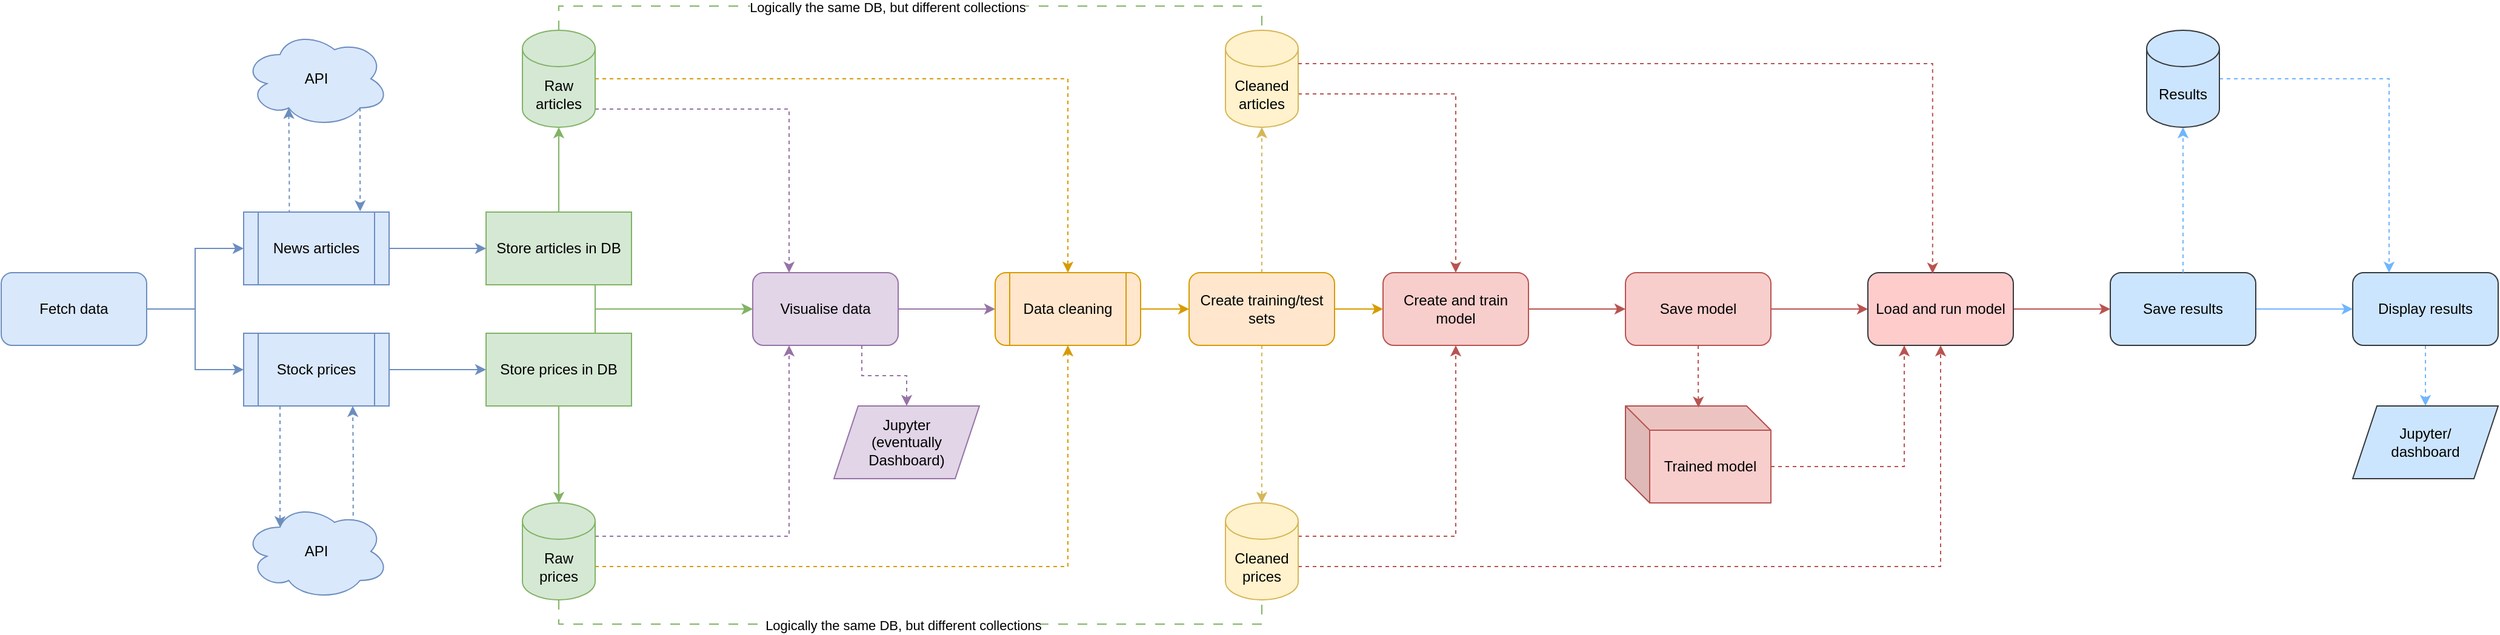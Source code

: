 <mxfile version="23.1.5" type="github">
  <diagram name="Page-1" id="9zuESjNG0WmEuEi5x5Ge">
    <mxGraphModel dx="5209" dy="2522" grid="1" gridSize="10" guides="1" tooltips="1" connect="1" arrows="1" fold="1" page="1" pageScale="1" pageWidth="827" pageHeight="1169" math="0" shadow="0">
      <root>
        <mxCell id="0" />
        <mxCell id="1" parent="0" />
        <mxCell id="MSwfIHUlSuBdwuB2zBwW-1" value="API" style="ellipse;shape=cloud;whiteSpace=wrap;html=1;fillColor=#dae8fc;strokeColor=#6c8ebf;" vertex="1" parent="1">
          <mxGeometry x="260" y="200" width="120" height="80" as="geometry" />
        </mxCell>
        <mxCell id="MSwfIHUlSuBdwuB2zBwW-53" style="edgeStyle=orthogonalEdgeStyle;rounded=0;orthogonalLoop=1;jettySize=auto;html=1;exitX=1;exitY=1;exitDx=0;exitDy=-15;exitPerimeter=0;entryX=0.25;entryY=0;entryDx=0;entryDy=0;dashed=1;fillColor=#e1d5e7;strokeColor=#9673a6;" edge="1" parent="1" source="MSwfIHUlSuBdwuB2zBwW-8" target="MSwfIHUlSuBdwuB2zBwW-29">
          <mxGeometry relative="1" as="geometry">
            <mxPoint x="660" y="390" as="targetPoint" />
          </mxGeometry>
        </mxCell>
        <mxCell id="MSwfIHUlSuBdwuB2zBwW-54" style="edgeStyle=orthogonalEdgeStyle;rounded=0;orthogonalLoop=1;jettySize=auto;html=1;exitX=1;exitY=0.5;exitDx=0;exitDy=0;exitPerimeter=0;entryX=0.5;entryY=0;entryDx=0;entryDy=0;fillColor=#ffe6cc;strokeColor=#d79b00;dashed=1;" edge="1" parent="1" source="MSwfIHUlSuBdwuB2zBwW-8" target="MSwfIHUlSuBdwuB2zBwW-33">
          <mxGeometry relative="1" as="geometry" />
        </mxCell>
        <mxCell id="MSwfIHUlSuBdwuB2zBwW-8" value="Raw articles" style="shape=cylinder3;whiteSpace=wrap;html=1;boundedLbl=1;backgroundOutline=1;size=15;fillColor=#d5e8d4;strokeColor=#82b366;" vertex="1" parent="1">
          <mxGeometry x="490" y="200" width="60" height="80" as="geometry" />
        </mxCell>
        <mxCell id="MSwfIHUlSuBdwuB2zBwW-16" style="edgeStyle=orthogonalEdgeStyle;rounded=0;orthogonalLoop=1;jettySize=auto;html=1;exitX=1;exitY=0.5;exitDx=0;exitDy=0;entryX=0;entryY=0.5;entryDx=0;entryDy=0;fillColor=#dae8fc;strokeColor=#6c8ebf;" edge="1" parent="1" source="MSwfIHUlSuBdwuB2zBwW-10" target="MSwfIHUlSuBdwuB2zBwW-11">
          <mxGeometry relative="1" as="geometry" />
        </mxCell>
        <mxCell id="MSwfIHUlSuBdwuB2zBwW-17" style="edgeStyle=orthogonalEdgeStyle;rounded=0;orthogonalLoop=1;jettySize=auto;html=1;exitX=1;exitY=0.5;exitDx=0;exitDy=0;entryX=0;entryY=0.5;entryDx=0;entryDy=0;fillColor=#dae8fc;strokeColor=#6c8ebf;" edge="1" parent="1" source="MSwfIHUlSuBdwuB2zBwW-10" target="MSwfIHUlSuBdwuB2zBwW-12">
          <mxGeometry relative="1" as="geometry" />
        </mxCell>
        <mxCell id="MSwfIHUlSuBdwuB2zBwW-10" value="Fetch data" style="rounded=1;whiteSpace=wrap;html=1;fillColor=#dae8fc;strokeColor=#6c8ebf;" vertex="1" parent="1">
          <mxGeometry x="60" y="400" width="120" height="60" as="geometry" />
        </mxCell>
        <mxCell id="MSwfIHUlSuBdwuB2zBwW-14" value="" style="edgeStyle=orthogonalEdgeStyle;rounded=0;orthogonalLoop=1;jettySize=auto;html=1;entryX=0.31;entryY=0.8;entryDx=0;entryDy=0;entryPerimeter=0;exitX=0.314;exitY=0.021;exitDx=0;exitDy=0;exitPerimeter=0;dashed=1;fillColor=#dae8fc;strokeColor=#6c8ebf;" edge="1" parent="1" source="MSwfIHUlSuBdwuB2zBwW-11" target="MSwfIHUlSuBdwuB2zBwW-1">
          <mxGeometry relative="1" as="geometry" />
        </mxCell>
        <mxCell id="MSwfIHUlSuBdwuB2zBwW-19" value="" style="edgeStyle=orthogonalEdgeStyle;rounded=0;orthogonalLoop=1;jettySize=auto;html=1;fillColor=#dae8fc;strokeColor=#6c8ebf;" edge="1" parent="1" source="MSwfIHUlSuBdwuB2zBwW-11" target="MSwfIHUlSuBdwuB2zBwW-18">
          <mxGeometry relative="1" as="geometry" />
        </mxCell>
        <mxCell id="MSwfIHUlSuBdwuB2zBwW-11" value="News articles" style="shape=process;whiteSpace=wrap;html=1;backgroundOutline=1;fillColor=#dae8fc;strokeColor=#6c8ebf;" vertex="1" parent="1">
          <mxGeometry x="260" y="350" width="120" height="60" as="geometry" />
        </mxCell>
        <mxCell id="MSwfIHUlSuBdwuB2zBwW-15" value="" style="edgeStyle=orthogonalEdgeStyle;rounded=0;orthogonalLoop=1;jettySize=auto;html=1;exitX=0.25;exitY=1;exitDx=0;exitDy=0;entryX=0.25;entryY=0.25;entryDx=0;entryDy=0;entryPerimeter=0;dashed=1;fillColor=#dae8fc;strokeColor=#6c8ebf;" edge="1" parent="1" source="MSwfIHUlSuBdwuB2zBwW-12" target="MSwfIHUlSuBdwuB2zBwW-13">
          <mxGeometry relative="1" as="geometry" />
        </mxCell>
        <mxCell id="MSwfIHUlSuBdwuB2zBwW-22" value="" style="edgeStyle=orthogonalEdgeStyle;rounded=0;orthogonalLoop=1;jettySize=auto;html=1;fillColor=#dae8fc;strokeColor=#6c8ebf;" edge="1" parent="1" source="MSwfIHUlSuBdwuB2zBwW-12" target="MSwfIHUlSuBdwuB2zBwW-21">
          <mxGeometry relative="1" as="geometry" />
        </mxCell>
        <mxCell id="MSwfIHUlSuBdwuB2zBwW-12" value="Stock prices" style="shape=process;whiteSpace=wrap;html=1;backgroundOutline=1;fillColor=#dae8fc;strokeColor=#6c8ebf;" vertex="1" parent="1">
          <mxGeometry x="260" y="450" width="120" height="60" as="geometry" />
        </mxCell>
        <mxCell id="MSwfIHUlSuBdwuB2zBwW-27" style="edgeStyle=orthogonalEdgeStyle;rounded=0;orthogonalLoop=1;jettySize=auto;html=1;exitX=0.753;exitY=0.206;exitDx=0;exitDy=0;exitPerimeter=0;entryX=0.75;entryY=1;entryDx=0;entryDy=0;dashed=1;fillColor=#dae8fc;strokeColor=#6c8ebf;" edge="1" parent="1" source="MSwfIHUlSuBdwuB2zBwW-13" target="MSwfIHUlSuBdwuB2zBwW-12">
          <mxGeometry relative="1" as="geometry" />
        </mxCell>
        <mxCell id="MSwfIHUlSuBdwuB2zBwW-13" value="API" style="ellipse;shape=cloud;whiteSpace=wrap;html=1;fillColor=#dae8fc;strokeColor=#6c8ebf;" vertex="1" parent="1">
          <mxGeometry x="260" y="590" width="120" height="80" as="geometry" />
        </mxCell>
        <mxCell id="MSwfIHUlSuBdwuB2zBwW-23" value="" style="edgeStyle=orthogonalEdgeStyle;rounded=0;orthogonalLoop=1;jettySize=auto;html=1;fillColor=#d5e8d4;strokeColor=#82b366;" edge="1" parent="1" source="MSwfIHUlSuBdwuB2zBwW-18" target="MSwfIHUlSuBdwuB2zBwW-8">
          <mxGeometry relative="1" as="geometry" />
        </mxCell>
        <mxCell id="MSwfIHUlSuBdwuB2zBwW-56" style="edgeStyle=orthogonalEdgeStyle;rounded=0;orthogonalLoop=1;jettySize=auto;html=1;exitX=0.75;exitY=1;exitDx=0;exitDy=0;fillColor=#d5e8d4;strokeColor=#82b366;" edge="1" parent="1" source="MSwfIHUlSuBdwuB2zBwW-18" target="MSwfIHUlSuBdwuB2zBwW-29">
          <mxGeometry relative="1" as="geometry" />
        </mxCell>
        <mxCell id="MSwfIHUlSuBdwuB2zBwW-18" value="Store articles in DB" style="whiteSpace=wrap;html=1;fillColor=#d5e8d4;strokeColor=#82b366;" vertex="1" parent="1">
          <mxGeometry x="460" y="350" width="120" height="60" as="geometry" />
        </mxCell>
        <mxCell id="MSwfIHUlSuBdwuB2zBwW-52" style="edgeStyle=orthogonalEdgeStyle;rounded=0;orthogonalLoop=1;jettySize=auto;html=1;exitX=1;exitY=0;exitDx=0;exitDy=27.5;exitPerimeter=0;entryX=0.25;entryY=1;entryDx=0;entryDy=0;dashed=1;fillColor=#e1d5e7;strokeColor=#9673a6;" edge="1" parent="1" source="MSwfIHUlSuBdwuB2zBwW-20" target="MSwfIHUlSuBdwuB2zBwW-29">
          <mxGeometry relative="1" as="geometry" />
        </mxCell>
        <mxCell id="MSwfIHUlSuBdwuB2zBwW-55" style="edgeStyle=orthogonalEdgeStyle;rounded=0;orthogonalLoop=1;jettySize=auto;html=1;exitX=1;exitY=0;exitDx=0;exitDy=52.5;exitPerimeter=0;fillColor=#ffe6cc;strokeColor=#d79b00;dashed=1;" edge="1" parent="1" source="MSwfIHUlSuBdwuB2zBwW-20" target="MSwfIHUlSuBdwuB2zBwW-33">
          <mxGeometry relative="1" as="geometry" />
        </mxCell>
        <mxCell id="MSwfIHUlSuBdwuB2zBwW-20" value="Raw prices" style="shape=cylinder3;whiteSpace=wrap;html=1;boundedLbl=1;backgroundOutline=1;size=15;fillColor=#d5e8d4;strokeColor=#82b366;" vertex="1" parent="1">
          <mxGeometry x="490" y="590" width="60" height="80" as="geometry" />
        </mxCell>
        <mxCell id="MSwfIHUlSuBdwuB2zBwW-24" value="" style="edgeStyle=orthogonalEdgeStyle;rounded=0;orthogonalLoop=1;jettySize=auto;html=1;fillColor=#d5e8d4;strokeColor=#82b366;" edge="1" parent="1" source="MSwfIHUlSuBdwuB2zBwW-21" target="MSwfIHUlSuBdwuB2zBwW-20">
          <mxGeometry relative="1" as="geometry" />
        </mxCell>
        <mxCell id="MSwfIHUlSuBdwuB2zBwW-58" style="edgeStyle=orthogonalEdgeStyle;rounded=0;orthogonalLoop=1;jettySize=auto;html=1;exitX=0.75;exitY=0;exitDx=0;exitDy=0;entryX=0;entryY=0.5;entryDx=0;entryDy=0;fillColor=#d5e8d4;strokeColor=#82b366;" edge="1" parent="1" source="MSwfIHUlSuBdwuB2zBwW-21" target="MSwfIHUlSuBdwuB2zBwW-29">
          <mxGeometry relative="1" as="geometry" />
        </mxCell>
        <mxCell id="MSwfIHUlSuBdwuB2zBwW-21" value="Store prices in DB" style="whiteSpace=wrap;html=1;fillColor=#d5e8d4;strokeColor=#82b366;" vertex="1" parent="1">
          <mxGeometry x="460" y="450" width="120" height="60" as="geometry" />
        </mxCell>
        <mxCell id="MSwfIHUlSuBdwuB2zBwW-26" style="edgeStyle=orthogonalEdgeStyle;rounded=0;orthogonalLoop=1;jettySize=auto;html=1;exitX=0.8;exitY=0.8;exitDx=0;exitDy=0;exitPerimeter=0;entryX=0.801;entryY=-0.011;entryDx=0;entryDy=0;entryPerimeter=0;dashed=1;fillColor=#dae8fc;strokeColor=#6c8ebf;" edge="1" parent="1" source="MSwfIHUlSuBdwuB2zBwW-1" target="MSwfIHUlSuBdwuB2zBwW-11">
          <mxGeometry relative="1" as="geometry">
            <mxPoint x="355" y="350" as="targetPoint" />
            <Array as="points">
              <mxPoint x="356" y="280" />
              <mxPoint x="356" y="280" />
            </Array>
          </mxGeometry>
        </mxCell>
        <mxCell id="MSwfIHUlSuBdwuB2zBwW-34" value="" style="edgeStyle=orthogonalEdgeStyle;rounded=0;orthogonalLoop=1;jettySize=auto;html=1;fillColor=#e1d5e7;strokeColor=#9673a6;" edge="1" parent="1" source="MSwfIHUlSuBdwuB2zBwW-29" target="MSwfIHUlSuBdwuB2zBwW-33">
          <mxGeometry relative="1" as="geometry" />
        </mxCell>
        <mxCell id="MSwfIHUlSuBdwuB2zBwW-38" style="edgeStyle=orthogonalEdgeStyle;rounded=0;orthogonalLoop=1;jettySize=auto;html=1;exitX=0.75;exitY=1;exitDx=0;exitDy=0;fillColor=#e1d5e7;strokeColor=#9673a6;entryX=0.5;entryY=0;entryDx=0;entryDy=0;dashed=1;" edge="1" parent="1" source="MSwfIHUlSuBdwuB2zBwW-29" target="MSwfIHUlSuBdwuB2zBwW-37">
          <mxGeometry relative="1" as="geometry" />
        </mxCell>
        <mxCell id="MSwfIHUlSuBdwuB2zBwW-29" value="Visualise data" style="rounded=1;whiteSpace=wrap;html=1;fillColor=#e1d5e7;strokeColor=#9673a6;" vertex="1" parent="1">
          <mxGeometry x="680" y="400" width="120" height="60" as="geometry" />
        </mxCell>
        <mxCell id="MSwfIHUlSuBdwuB2zBwW-70" value="" style="edgeStyle=orthogonalEdgeStyle;rounded=0;orthogonalLoop=1;jettySize=auto;html=1;fillColor=#ffe6cc;strokeColor=#d79b00;" edge="1" parent="1" source="MSwfIHUlSuBdwuB2zBwW-33" target="MSwfIHUlSuBdwuB2zBwW-69">
          <mxGeometry relative="1" as="geometry" />
        </mxCell>
        <mxCell id="MSwfIHUlSuBdwuB2zBwW-33" value="Data cleaning" style="shape=process;whiteSpace=wrap;html=1;backgroundOutline=1;rounded=1;fillColor=#ffe6cc;strokeColor=#d79b00;" vertex="1" parent="1">
          <mxGeometry x="880" y="400" width="120" height="60" as="geometry" />
        </mxCell>
        <mxCell id="MSwfIHUlSuBdwuB2zBwW-37" value="Jupyter&lt;br&gt;(eventually Dashboard)" style="shape=parallelogram;perimeter=parallelogramPerimeter;whiteSpace=wrap;html=1;fixedSize=1;fillColor=#e1d5e7;strokeColor=#9673a6;" vertex="1" parent="1">
          <mxGeometry x="747" y="510" width="120" height="60" as="geometry" />
        </mxCell>
        <mxCell id="MSwfIHUlSuBdwuB2zBwW-61" style="edgeStyle=orthogonalEdgeStyle;rounded=0;orthogonalLoop=1;jettySize=auto;html=1;exitX=1;exitY=0;exitDx=0;exitDy=52.5;exitPerimeter=0;entryX=0.5;entryY=0;entryDx=0;entryDy=0;fillColor=#f8cecc;strokeColor=#b85450;dashed=1;" edge="1" parent="1" source="MSwfIHUlSuBdwuB2zBwW-41" target="MSwfIHUlSuBdwuB2zBwW-49">
          <mxGeometry relative="1" as="geometry" />
        </mxCell>
        <mxCell id="MSwfIHUlSuBdwuB2zBwW-41" value="Cleaned articles" style="shape=cylinder3;whiteSpace=wrap;html=1;boundedLbl=1;backgroundOutline=1;size=15;fillColor=#fff2cc;strokeColor=#d6b656;" vertex="1" parent="1">
          <mxGeometry x="1070" y="200" width="60" height="80" as="geometry" />
        </mxCell>
        <mxCell id="MSwfIHUlSuBdwuB2zBwW-62" style="edgeStyle=orthogonalEdgeStyle;rounded=0;orthogonalLoop=1;jettySize=auto;html=1;entryX=0.5;entryY=1;entryDx=0;entryDy=0;fillColor=#f8cecc;strokeColor=#b85450;dashed=1;exitX=1;exitY=0;exitDx=0;exitDy=27.5;exitPerimeter=0;" edge="1" parent="1" source="MSwfIHUlSuBdwuB2zBwW-42" target="MSwfIHUlSuBdwuB2zBwW-49">
          <mxGeometry relative="1" as="geometry">
            <mxPoint x="1150" y="640" as="sourcePoint" />
          </mxGeometry>
        </mxCell>
        <mxCell id="MSwfIHUlSuBdwuB2zBwW-76" style="edgeStyle=orthogonalEdgeStyle;rounded=0;orthogonalLoop=1;jettySize=auto;html=1;exitX=1;exitY=0;exitDx=0;exitDy=52.5;exitPerimeter=0;entryX=0.5;entryY=1;entryDx=0;entryDy=0;fillColor=#f8cecc;strokeColor=#b85450;dashed=1;" edge="1" parent="1" source="MSwfIHUlSuBdwuB2zBwW-42" target="MSwfIHUlSuBdwuB2zBwW-71">
          <mxGeometry relative="1" as="geometry" />
        </mxCell>
        <mxCell id="MSwfIHUlSuBdwuB2zBwW-42" value="Cleaned prices" style="shape=cylinder3;whiteSpace=wrap;html=1;boundedLbl=1;backgroundOutline=1;size=15;fillColor=#fff2cc;strokeColor=#d6b656;" vertex="1" parent="1">
          <mxGeometry x="1070" y="590" width="60" height="80" as="geometry" />
        </mxCell>
        <mxCell id="MSwfIHUlSuBdwuB2zBwW-43" style="edgeStyle=orthogonalEdgeStyle;rounded=0;orthogonalLoop=1;jettySize=auto;html=1;exitX=0.5;exitY=0;exitDx=0;exitDy=0;entryX=0.5;entryY=1;entryDx=0;entryDy=0;entryPerimeter=0;fillColor=#fff2cc;strokeColor=#d6b656;dashed=1;" edge="1" parent="1" source="MSwfIHUlSuBdwuB2zBwW-69" target="MSwfIHUlSuBdwuB2zBwW-41">
          <mxGeometry relative="1" as="geometry" />
        </mxCell>
        <mxCell id="MSwfIHUlSuBdwuB2zBwW-44" style="edgeStyle=orthogonalEdgeStyle;rounded=0;orthogonalLoop=1;jettySize=auto;html=1;exitX=0.5;exitY=1;exitDx=0;exitDy=0;entryX=0.5;entryY=0;entryDx=0;entryDy=0;entryPerimeter=0;fillColor=#fff2cc;strokeColor=#d6b656;dashed=1;" edge="1" parent="1" source="MSwfIHUlSuBdwuB2zBwW-69" target="MSwfIHUlSuBdwuB2zBwW-42">
          <mxGeometry relative="1" as="geometry" />
        </mxCell>
        <mxCell id="MSwfIHUlSuBdwuB2zBwW-45" style="edgeStyle=orthogonalEdgeStyle;rounded=0;orthogonalLoop=1;jettySize=auto;html=1;exitX=0.5;exitY=1;exitDx=0;exitDy=0;exitPerimeter=0;entryX=0.5;entryY=1;entryDx=0;entryDy=0;entryPerimeter=0;endArrow=none;endFill=0;dashed=1;dashPattern=8 8;fillColor=#d5e8d4;strokeColor=#82b366;" edge="1" parent="1" source="MSwfIHUlSuBdwuB2zBwW-20" target="MSwfIHUlSuBdwuB2zBwW-42">
          <mxGeometry relative="1" as="geometry" />
        </mxCell>
        <mxCell id="MSwfIHUlSuBdwuB2zBwW-47" value="Logically the same DB, but different collections" style="edgeLabel;html=1;align=center;verticalAlign=middle;resizable=0;points=[];" vertex="1" connectable="0" parent="MSwfIHUlSuBdwuB2zBwW-45">
          <mxGeometry x="-0.021" y="-1" relative="1" as="geometry">
            <mxPoint as="offset" />
          </mxGeometry>
        </mxCell>
        <mxCell id="MSwfIHUlSuBdwuB2zBwW-46" style="edgeStyle=orthogonalEdgeStyle;rounded=0;orthogonalLoop=1;jettySize=auto;html=1;exitX=0.5;exitY=0;exitDx=0;exitDy=0;exitPerimeter=0;entryX=0.5;entryY=0;entryDx=0;entryDy=0;entryPerimeter=0;endArrow=none;endFill=0;dashed=1;dashPattern=8 8;fillColor=#d5e8d4;strokeColor=#82b366;" edge="1" parent="1" source="MSwfIHUlSuBdwuB2zBwW-8" target="MSwfIHUlSuBdwuB2zBwW-41">
          <mxGeometry relative="1" as="geometry" />
        </mxCell>
        <mxCell id="MSwfIHUlSuBdwuB2zBwW-48" value="Logically the same DB, but different collections" style="edgeLabel;html=1;align=center;verticalAlign=middle;resizable=0;points=[];" vertex="1" connectable="0" parent="MSwfIHUlSuBdwuB2zBwW-46">
          <mxGeometry x="-0.307" y="-1" relative="1" as="geometry">
            <mxPoint x="76" as="offset" />
          </mxGeometry>
        </mxCell>
        <mxCell id="MSwfIHUlSuBdwuB2zBwW-65" value="" style="edgeStyle=orthogonalEdgeStyle;rounded=0;orthogonalLoop=1;jettySize=auto;html=1;fillColor=#f8cecc;strokeColor=#b85450;" edge="1" parent="1" source="MSwfIHUlSuBdwuB2zBwW-49" target="MSwfIHUlSuBdwuB2zBwW-64">
          <mxGeometry relative="1" as="geometry" />
        </mxCell>
        <mxCell id="MSwfIHUlSuBdwuB2zBwW-49" value="Create and train model" style="rounded=1;whiteSpace=wrap;html=1;fillColor=#f8cecc;strokeColor=#b85450;" vertex="1" parent="1">
          <mxGeometry x="1200" y="400" width="120" height="60" as="geometry" />
        </mxCell>
        <mxCell id="MSwfIHUlSuBdwuB2zBwW-72" value="" style="edgeStyle=orthogonalEdgeStyle;rounded=0;orthogonalLoop=1;jettySize=auto;html=1;fillColor=#f8cecc;strokeColor=#b85450;" edge="1" parent="1" source="MSwfIHUlSuBdwuB2zBwW-64" target="MSwfIHUlSuBdwuB2zBwW-71">
          <mxGeometry relative="1" as="geometry" />
        </mxCell>
        <mxCell id="MSwfIHUlSuBdwuB2zBwW-64" value="Save model" style="whiteSpace=wrap;html=1;fillColor=#f8cecc;strokeColor=#b85450;rounded=1;" vertex="1" parent="1">
          <mxGeometry x="1400" y="400" width="120" height="60" as="geometry" />
        </mxCell>
        <mxCell id="MSwfIHUlSuBdwuB2zBwW-74" style="edgeStyle=orthogonalEdgeStyle;rounded=0;orthogonalLoop=1;jettySize=auto;html=1;exitX=0;exitY=0;exitDx=120;exitDy=50;exitPerimeter=0;entryX=0.25;entryY=1;entryDx=0;entryDy=0;fillColor=#f8cecc;strokeColor=#b85450;dashed=1;" edge="1" parent="1" source="MSwfIHUlSuBdwuB2zBwW-66" target="MSwfIHUlSuBdwuB2zBwW-71">
          <mxGeometry relative="1" as="geometry" />
        </mxCell>
        <mxCell id="MSwfIHUlSuBdwuB2zBwW-66" value="Trained model" style="shape=cube;whiteSpace=wrap;html=1;boundedLbl=1;backgroundOutline=1;darkOpacity=0.05;darkOpacity2=0.1;fillColor=#f8cecc;strokeColor=#b85450;" vertex="1" parent="1">
          <mxGeometry x="1400" y="510" width="120" height="80" as="geometry" />
        </mxCell>
        <mxCell id="MSwfIHUlSuBdwuB2zBwW-67" style="edgeStyle=orthogonalEdgeStyle;rounded=0;orthogonalLoop=1;jettySize=auto;html=1;exitX=0.5;exitY=1;exitDx=0;exitDy=0;entryX=0.502;entryY=0.016;entryDx=0;entryDy=0;entryPerimeter=0;fillColor=#f8cecc;strokeColor=#b85450;dashed=1;" edge="1" parent="1" source="MSwfIHUlSuBdwuB2zBwW-64" target="MSwfIHUlSuBdwuB2zBwW-66">
          <mxGeometry relative="1" as="geometry" />
        </mxCell>
        <mxCell id="MSwfIHUlSuBdwuB2zBwW-93" value="" style="edgeStyle=orthogonalEdgeStyle;rounded=0;orthogonalLoop=1;jettySize=auto;html=1;fillColor=#ffe6cc;strokeColor=#d79b00;" edge="1" parent="1" source="MSwfIHUlSuBdwuB2zBwW-69" target="MSwfIHUlSuBdwuB2zBwW-49">
          <mxGeometry relative="1" as="geometry" />
        </mxCell>
        <mxCell id="MSwfIHUlSuBdwuB2zBwW-69" value="Create training/test sets" style="whiteSpace=wrap;html=1;fillColor=#ffe6cc;strokeColor=#d79b00;rounded=1;" vertex="1" parent="1">
          <mxGeometry x="1040" y="400" width="120" height="60" as="geometry" />
        </mxCell>
        <mxCell id="MSwfIHUlSuBdwuB2zBwW-78" value="" style="edgeStyle=orthogonalEdgeStyle;rounded=0;orthogonalLoop=1;jettySize=auto;html=1;fillColor=#f8cecc;strokeColor=#b85450;" edge="1" parent="1" source="MSwfIHUlSuBdwuB2zBwW-71" target="MSwfIHUlSuBdwuB2zBwW-77">
          <mxGeometry relative="1" as="geometry" />
        </mxCell>
        <mxCell id="MSwfIHUlSuBdwuB2zBwW-71" value="Load and run model" style="whiteSpace=wrap;html=1;fillColor=#ffcccc;strokeColor=#36393d;rounded=1;" vertex="1" parent="1">
          <mxGeometry x="1600" y="400" width="120" height="60" as="geometry" />
        </mxCell>
        <mxCell id="MSwfIHUlSuBdwuB2zBwW-75" style="edgeStyle=orthogonalEdgeStyle;rounded=0;orthogonalLoop=1;jettySize=auto;html=1;exitX=1;exitY=0;exitDx=0;exitDy=27.5;exitPerimeter=0;entryX=0.445;entryY=0.013;entryDx=0;entryDy=0;entryPerimeter=0;fillColor=#f8cecc;strokeColor=#b85450;dashed=1;" edge="1" parent="1" source="MSwfIHUlSuBdwuB2zBwW-41" target="MSwfIHUlSuBdwuB2zBwW-71">
          <mxGeometry relative="1" as="geometry" />
        </mxCell>
        <mxCell id="MSwfIHUlSuBdwuB2zBwW-80" value="" style="edgeStyle=orthogonalEdgeStyle;rounded=0;orthogonalLoop=1;jettySize=auto;html=1;fillColor=#cce5ff;strokeColor=#70B5FF;" edge="1" parent="1" source="MSwfIHUlSuBdwuB2zBwW-77" target="MSwfIHUlSuBdwuB2zBwW-79">
          <mxGeometry relative="1" as="geometry" />
        </mxCell>
        <mxCell id="MSwfIHUlSuBdwuB2zBwW-77" value="Save results" style="whiteSpace=wrap;html=1;fillColor=#CCE5FF;strokeColor=#36393d;rounded=1;" vertex="1" parent="1">
          <mxGeometry x="1800" y="400" width="120" height="60" as="geometry" />
        </mxCell>
        <mxCell id="MSwfIHUlSuBdwuB2zBwW-83" value="" style="edgeStyle=orthogonalEdgeStyle;rounded=0;orthogonalLoop=1;jettySize=auto;html=1;fillColor=#cce5ff;strokeColor=#70B5FF;dashed=1;" edge="1" parent="1" source="MSwfIHUlSuBdwuB2zBwW-79" target="MSwfIHUlSuBdwuB2zBwW-81">
          <mxGeometry relative="1" as="geometry" />
        </mxCell>
        <mxCell id="MSwfIHUlSuBdwuB2zBwW-79" value="Display results" style="whiteSpace=wrap;html=1;fillColor=#cce5ff;strokeColor=#36393d;rounded=1;" vertex="1" parent="1">
          <mxGeometry x="2000" y="400" width="120" height="60" as="geometry" />
        </mxCell>
        <mxCell id="MSwfIHUlSuBdwuB2zBwW-81" value="Jupyter/&lt;br&gt;dashboard" style="shape=parallelogram;perimeter=parallelogramPerimeter;whiteSpace=wrap;html=1;fixedSize=1;fillColor=#cce5ff;strokeColor=#36393d;" vertex="1" parent="1">
          <mxGeometry x="2000" y="510" width="120" height="60" as="geometry" />
        </mxCell>
        <mxCell id="MSwfIHUlSuBdwuB2zBwW-90" style="edgeStyle=orthogonalEdgeStyle;rounded=0;orthogonalLoop=1;jettySize=auto;html=1;exitX=1;exitY=0.5;exitDx=0;exitDy=0;exitPerimeter=0;entryX=0.25;entryY=0;entryDx=0;entryDy=0;fillColor=#cce5ff;strokeColor=#70B5FF;dashed=1;" edge="1" parent="1" source="MSwfIHUlSuBdwuB2zBwW-86" target="MSwfIHUlSuBdwuB2zBwW-79">
          <mxGeometry relative="1" as="geometry" />
        </mxCell>
        <mxCell id="MSwfIHUlSuBdwuB2zBwW-86" value="Results" style="shape=cylinder3;whiteSpace=wrap;html=1;boundedLbl=1;backgroundOutline=1;size=15;fillColor=#cce5ff;strokeColor=#36393d;" vertex="1" parent="1">
          <mxGeometry x="1830" y="200" width="60" height="80" as="geometry" />
        </mxCell>
        <mxCell id="MSwfIHUlSuBdwuB2zBwW-89" style="edgeStyle=orthogonalEdgeStyle;rounded=0;orthogonalLoop=1;jettySize=auto;html=1;exitX=0.5;exitY=0;exitDx=0;exitDy=0;entryX=0.5;entryY=1;entryDx=0;entryDy=0;entryPerimeter=0;dashed=1;fillColor=#cce5ff;strokeColor=#70B5FF;" edge="1" parent="1" source="MSwfIHUlSuBdwuB2zBwW-77" target="MSwfIHUlSuBdwuB2zBwW-86">
          <mxGeometry relative="1" as="geometry" />
        </mxCell>
      </root>
    </mxGraphModel>
  </diagram>
</mxfile>
